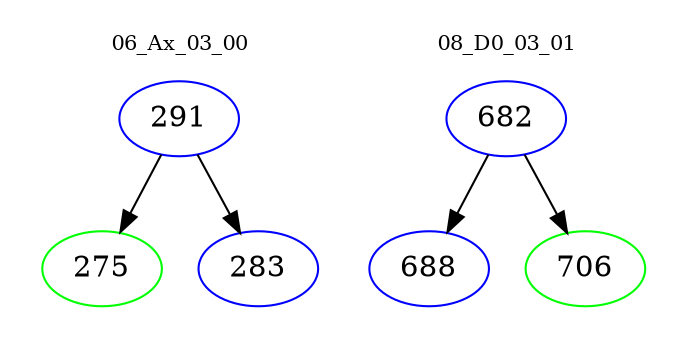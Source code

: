 digraph{
subgraph cluster_0 {
color = white
label = "06_Ax_03_00";
fontsize=10;
T0_291 [label="291", color="blue"]
T0_291 -> T0_275 [color="black"]
T0_275 [label="275", color="green"]
T0_291 -> T0_283 [color="black"]
T0_283 [label="283", color="blue"]
}
subgraph cluster_1 {
color = white
label = "08_D0_03_01";
fontsize=10;
T1_682 [label="682", color="blue"]
T1_682 -> T1_688 [color="black"]
T1_688 [label="688", color="blue"]
T1_682 -> T1_706 [color="black"]
T1_706 [label="706", color="green"]
}
}
